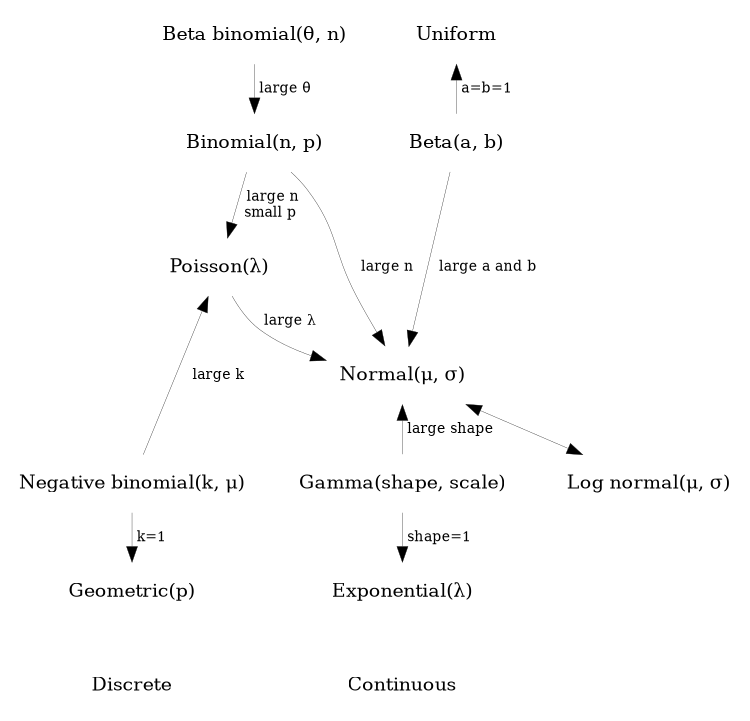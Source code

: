                     /* disc-cont.dot, 12 Oct 15 */

digraph G {

   rankdir = TB;
   ranksep = 0.3;
   arrowsize=0.3;
   size = "5.0,5.0";
   edge [fontsize = 9, penwidth=0.2];
   node [color = white, shape = plaintext, fontsize = 12];

   {
   Beta_binomial -> Binomial[label=< large &theta;>] ;

   Binomial -> Poisson[label=" large n\nsmall p"] ;

   edge [ dir=back]
   Poisson -> Negative_binomial[label=" large k"] ;

   edge [ dir=forward]
   Negative_binomial -> Geometric[label=" k=1"] ;

   edge [color=white];
   Geometric -> Discrete ;
   }

   {
   edge [ dir=back]
   Uniform -> Beta[label=" a=b=1"] ;

   edge [ dir=forward]
   Beta -> Normal[label=" large a and b"] ;

   edge [ dir=back]
   Normal -> Gamma[label=" large shape"];

   edge [ dir=forward]
   Gamma -> Exponential[label=" shape=1"] ;

   edge [color=white];
   Exponential -> Continuous ;
   }

/*   nodesep=0.05;
   minlen=0.2;
*/

   node [shape=box];
   edge[dir=forward];


   {
	Beta_binomial ; Uniform;

	Beta_binomial[label=<Beta binomial(&theta;, n)>];
	Uniform[label="Uniform"];
   }

   {rank = same;
	Binomial ; Beta;
	Binomial[label="Binomial(n, p)"];
	Beta[label="Beta(a, b)"];
   }

   {
	Poisson ; Normal;

	Poisson[label=<Poisson(&lambda;)>];
	Normal[label=<Normal(&mu;, &sigma;)>];
   }

   {rank = same;
	Negative_binomial ; Gamma;

	Negative_binomial[label=<Negative binomial(k, &mu;)>];
	Gamma[label="Gamma(shape, scale)"];
   }

   {rank = same;
	Geometric ; Exponential;
	Geometric[label="Geometric(p)"];
	Exponential[label=<Exponential(&lambda;)>];
   }

   {rank = same;
	Discrete ; Continuous;
   }

   Binomial -> Normal[label=" large n"];
   Poisson -> Normal[label=< large &lambda;>];

   edge [ dir=both]
   Normal -> Log_normal;
   Log_normal[label=< Log normal(&mu;, &sigma;)>];
}




